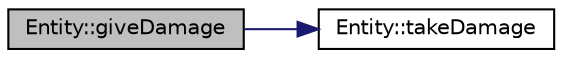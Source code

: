digraph "Entity::giveDamage"
{
 // LATEX_PDF_SIZE
  edge [fontname="Helvetica",fontsize="10",labelfontname="Helvetica",labelfontsize="10"];
  node [fontname="Helvetica",fontsize="10",shape=record];
  rankdir="LR";
  Node1 [label="Entity::giveDamage",height=0.2,width=0.4,color="black", fillcolor="grey75", style="filled", fontcolor="black",tooltip=" "];
  Node1 -> Node2 [color="midnightblue",fontsize="10",style="solid",fontname="Helvetica"];
  Node2 [label="Entity::takeDamage",height=0.2,width=0.4,color="black", fillcolor="white", style="filled",URL="$classEntity.html#a9534c576045aabcf406d1f891d5b3b60",tooltip=" "];
}
